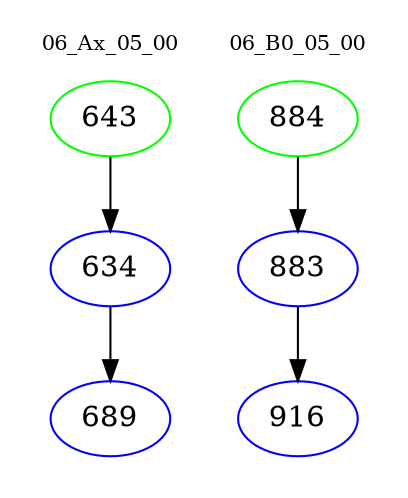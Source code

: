 digraph{
subgraph cluster_0 {
color = white
label = "06_Ax_05_00";
fontsize=10;
T0_643 [label="643", color="green"]
T0_643 -> T0_634 [color="black"]
T0_634 [label="634", color="blue"]
T0_634 -> T0_689 [color="black"]
T0_689 [label="689", color="blue"]
}
subgraph cluster_1 {
color = white
label = "06_B0_05_00";
fontsize=10;
T1_884 [label="884", color="green"]
T1_884 -> T1_883 [color="black"]
T1_883 [label="883", color="blue"]
T1_883 -> T1_916 [color="black"]
T1_916 [label="916", color="blue"]
}
}
